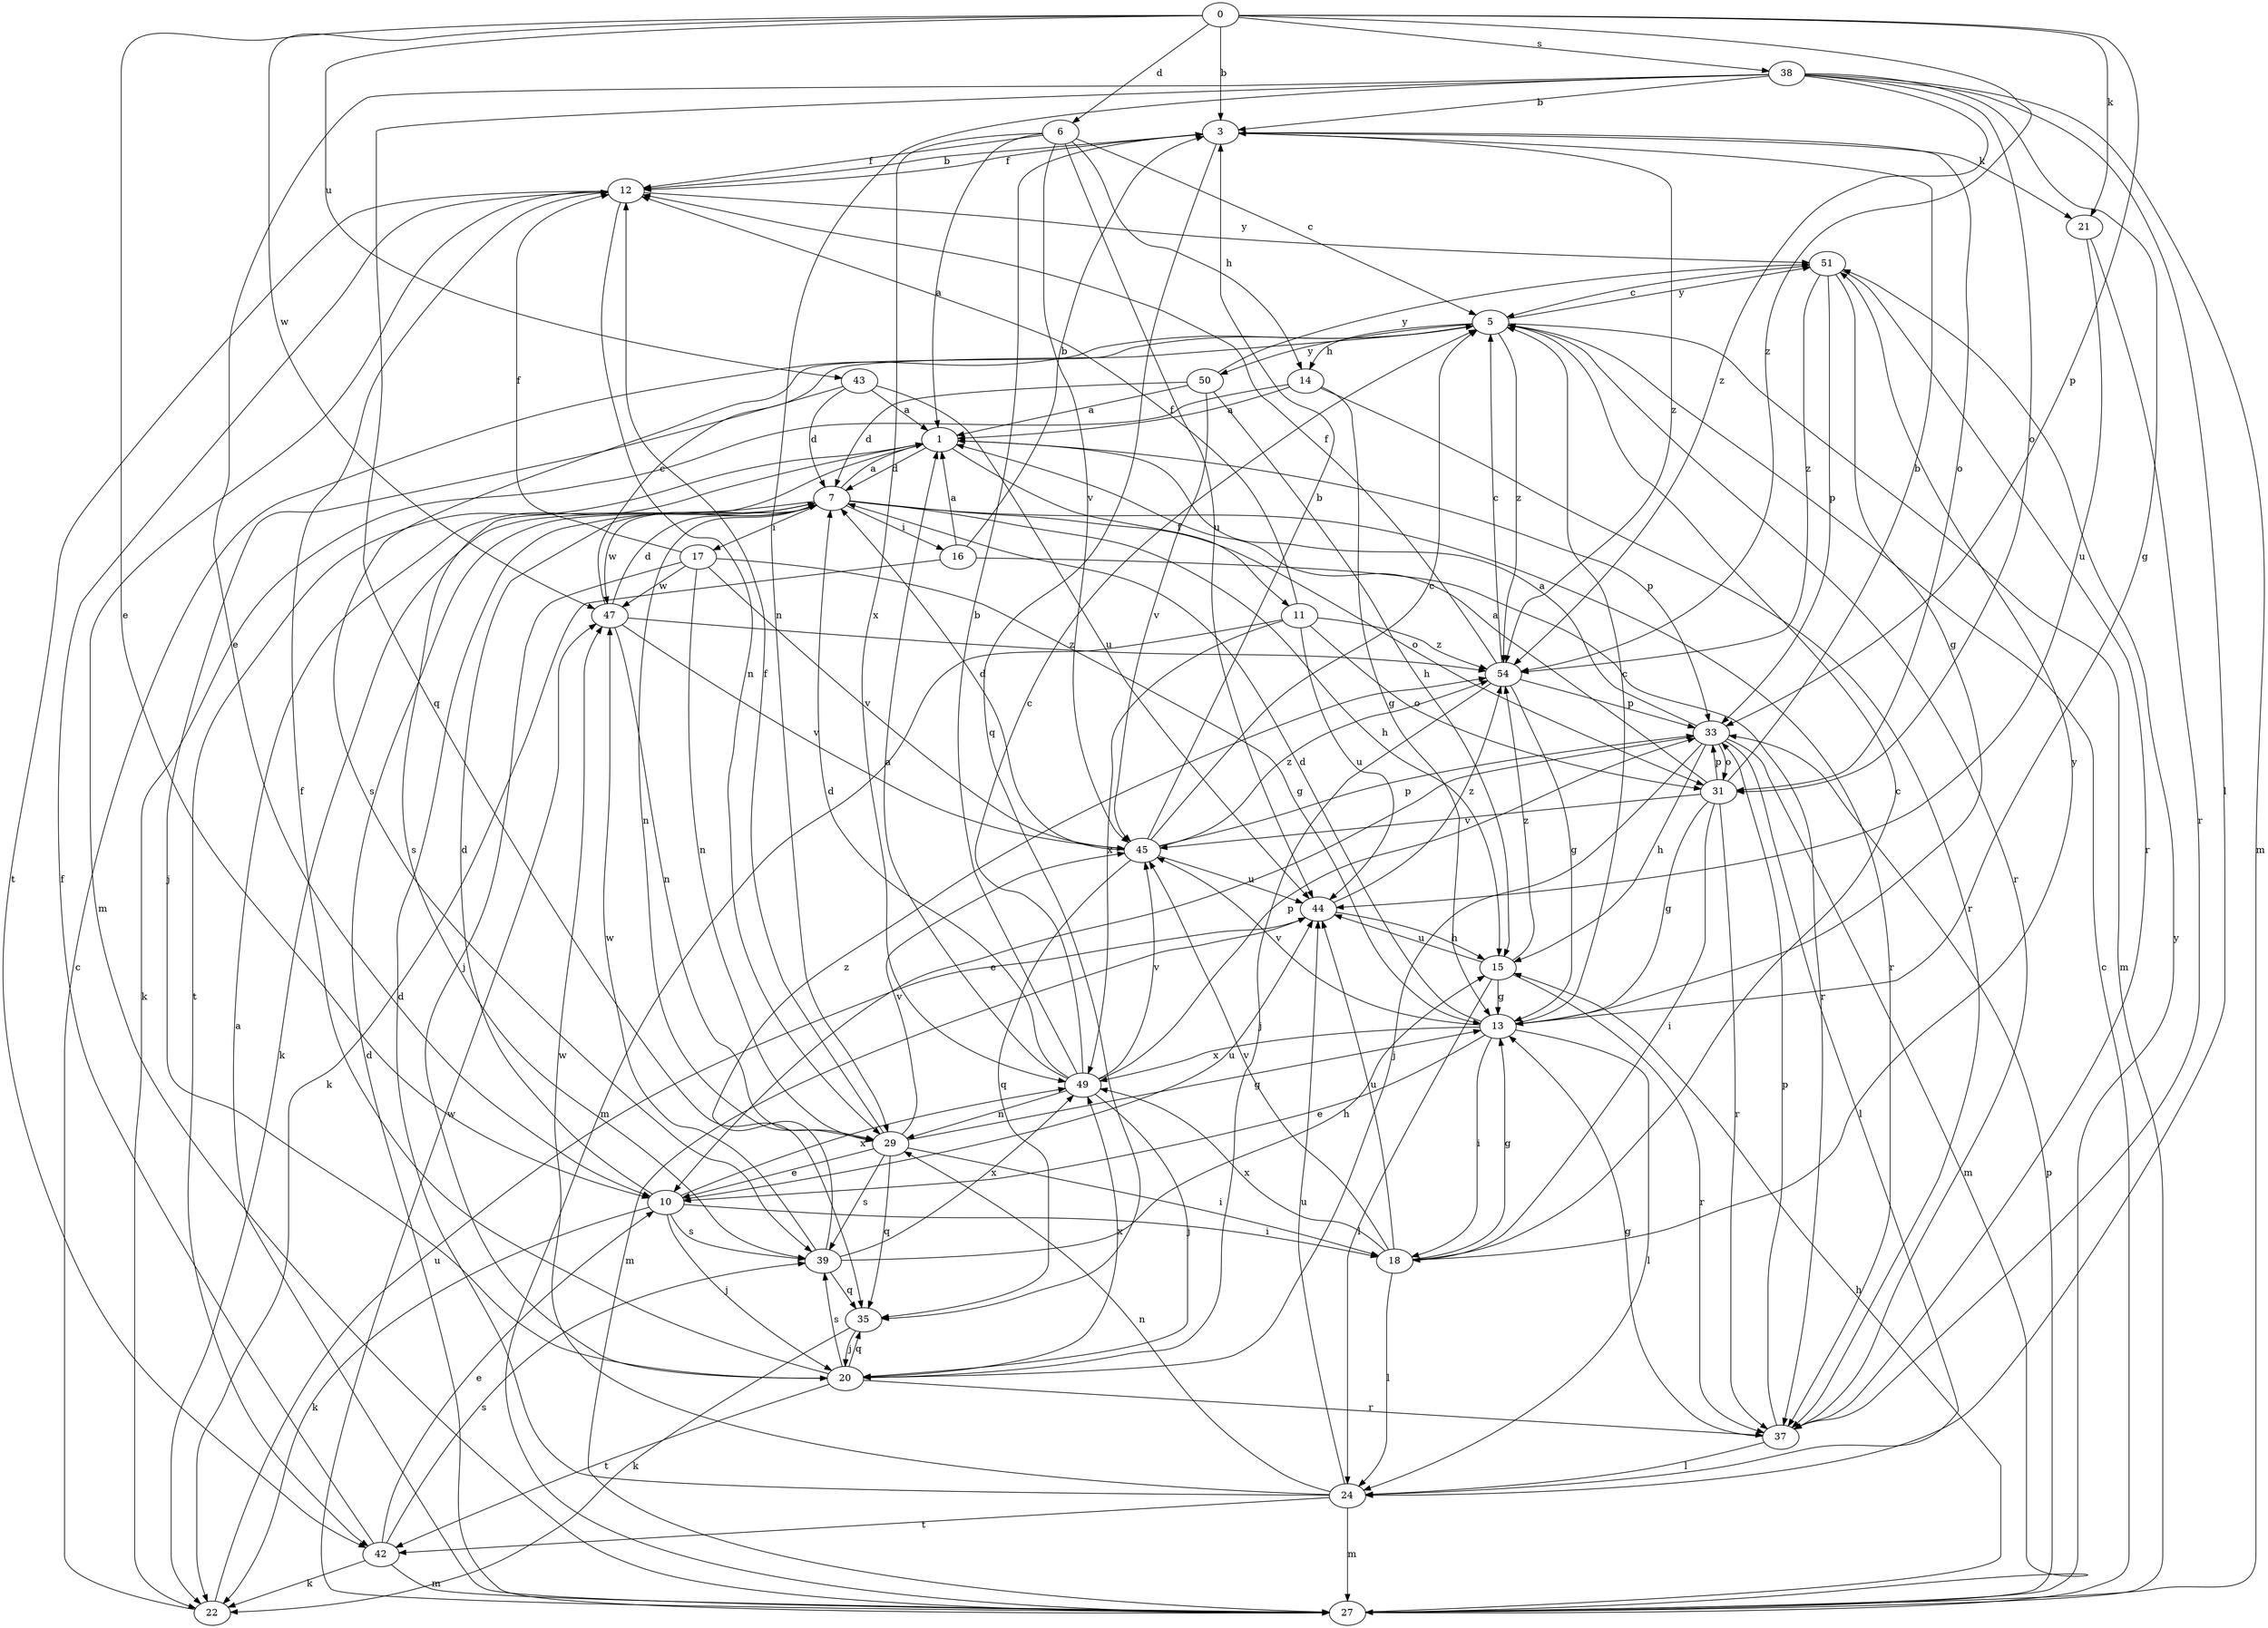 strict digraph  {
0;
1;
3;
5;
6;
7;
10;
11;
12;
13;
14;
15;
16;
17;
18;
20;
21;
22;
24;
27;
29;
31;
33;
35;
37;
38;
39;
42;
43;
44;
45;
47;
49;
50;
51;
54;
0 -> 3  [label=b];
0 -> 6  [label=d];
0 -> 10  [label=e];
0 -> 21  [label=k];
0 -> 33  [label=p];
0 -> 38  [label=s];
0 -> 43  [label=u];
0 -> 47  [label=w];
0 -> 54  [label=z];
1 -> 7  [label=d];
1 -> 11  [label=f];
1 -> 33  [label=p];
1 -> 39  [label=s];
1 -> 42  [label=t];
3 -> 12  [label=f];
3 -> 21  [label=k];
3 -> 31  [label=o];
3 -> 35  [label=q];
3 -> 54  [label=z];
5 -> 14  [label=h];
5 -> 27  [label=m];
5 -> 37  [label=r];
5 -> 39  [label=s];
5 -> 50  [label=y];
5 -> 51  [label=y];
5 -> 54  [label=z];
6 -> 1  [label=a];
6 -> 5  [label=c];
6 -> 12  [label=f];
6 -> 14  [label=h];
6 -> 44  [label=u];
6 -> 45  [label=v];
6 -> 49  [label=x];
7 -> 1  [label=a];
7 -> 15  [label=h];
7 -> 16  [label=i];
7 -> 17  [label=i];
7 -> 22  [label=k];
7 -> 29  [label=n];
7 -> 31  [label=o];
7 -> 37  [label=r];
7 -> 47  [label=w];
10 -> 7  [label=d];
10 -> 18  [label=i];
10 -> 20  [label=j];
10 -> 22  [label=k];
10 -> 39  [label=s];
10 -> 44  [label=u];
10 -> 49  [label=x];
11 -> 12  [label=f];
11 -> 27  [label=m];
11 -> 31  [label=o];
11 -> 44  [label=u];
11 -> 49  [label=x];
11 -> 54  [label=z];
12 -> 3  [label=b];
12 -> 27  [label=m];
12 -> 29  [label=n];
12 -> 42  [label=t];
12 -> 51  [label=y];
13 -> 5  [label=c];
13 -> 7  [label=d];
13 -> 10  [label=e];
13 -> 18  [label=i];
13 -> 24  [label=l];
13 -> 45  [label=v];
13 -> 49  [label=x];
14 -> 1  [label=a];
14 -> 13  [label=g];
14 -> 22  [label=k];
14 -> 37  [label=r];
15 -> 13  [label=g];
15 -> 24  [label=l];
15 -> 37  [label=r];
15 -> 44  [label=u];
15 -> 54  [label=z];
16 -> 1  [label=a];
16 -> 3  [label=b];
16 -> 22  [label=k];
16 -> 37  [label=r];
17 -> 12  [label=f];
17 -> 13  [label=g];
17 -> 20  [label=j];
17 -> 29  [label=n];
17 -> 45  [label=v];
17 -> 47  [label=w];
18 -> 5  [label=c];
18 -> 13  [label=g];
18 -> 24  [label=l];
18 -> 44  [label=u];
18 -> 45  [label=v];
18 -> 49  [label=x];
18 -> 51  [label=y];
20 -> 12  [label=f];
20 -> 35  [label=q];
20 -> 37  [label=r];
20 -> 39  [label=s];
20 -> 42  [label=t];
20 -> 49  [label=x];
21 -> 37  [label=r];
21 -> 44  [label=u];
22 -> 5  [label=c];
22 -> 44  [label=u];
24 -> 7  [label=d];
24 -> 27  [label=m];
24 -> 29  [label=n];
24 -> 42  [label=t];
24 -> 44  [label=u];
24 -> 47  [label=w];
27 -> 1  [label=a];
27 -> 5  [label=c];
27 -> 7  [label=d];
27 -> 15  [label=h];
27 -> 33  [label=p];
27 -> 47  [label=w];
27 -> 51  [label=y];
29 -> 10  [label=e];
29 -> 12  [label=f];
29 -> 13  [label=g];
29 -> 18  [label=i];
29 -> 35  [label=q];
29 -> 39  [label=s];
29 -> 45  [label=v];
31 -> 1  [label=a];
31 -> 3  [label=b];
31 -> 13  [label=g];
31 -> 18  [label=i];
31 -> 33  [label=p];
31 -> 37  [label=r];
31 -> 45  [label=v];
33 -> 1  [label=a];
33 -> 10  [label=e];
33 -> 15  [label=h];
33 -> 20  [label=j];
33 -> 24  [label=l];
33 -> 27  [label=m];
33 -> 31  [label=o];
35 -> 20  [label=j];
35 -> 22  [label=k];
37 -> 13  [label=g];
37 -> 24  [label=l];
37 -> 33  [label=p];
38 -> 3  [label=b];
38 -> 10  [label=e];
38 -> 13  [label=g];
38 -> 24  [label=l];
38 -> 27  [label=m];
38 -> 29  [label=n];
38 -> 31  [label=o];
38 -> 35  [label=q];
38 -> 54  [label=z];
39 -> 15  [label=h];
39 -> 35  [label=q];
39 -> 47  [label=w];
39 -> 49  [label=x];
39 -> 54  [label=z];
42 -> 10  [label=e];
42 -> 12  [label=f];
42 -> 22  [label=k];
42 -> 27  [label=m];
42 -> 39  [label=s];
43 -> 1  [label=a];
43 -> 7  [label=d];
43 -> 20  [label=j];
43 -> 44  [label=u];
44 -> 15  [label=h];
44 -> 27  [label=m];
44 -> 54  [label=z];
45 -> 3  [label=b];
45 -> 5  [label=c];
45 -> 7  [label=d];
45 -> 33  [label=p];
45 -> 35  [label=q];
45 -> 44  [label=u];
45 -> 54  [label=z];
47 -> 5  [label=c];
47 -> 7  [label=d];
47 -> 29  [label=n];
47 -> 45  [label=v];
47 -> 54  [label=z];
49 -> 1  [label=a];
49 -> 3  [label=b];
49 -> 5  [label=c];
49 -> 7  [label=d];
49 -> 20  [label=j];
49 -> 29  [label=n];
49 -> 33  [label=p];
49 -> 45  [label=v];
50 -> 1  [label=a];
50 -> 7  [label=d];
50 -> 15  [label=h];
50 -> 45  [label=v];
50 -> 51  [label=y];
51 -> 5  [label=c];
51 -> 13  [label=g];
51 -> 33  [label=p];
51 -> 37  [label=r];
51 -> 54  [label=z];
54 -> 5  [label=c];
54 -> 12  [label=f];
54 -> 13  [label=g];
54 -> 20  [label=j];
54 -> 33  [label=p];
}

